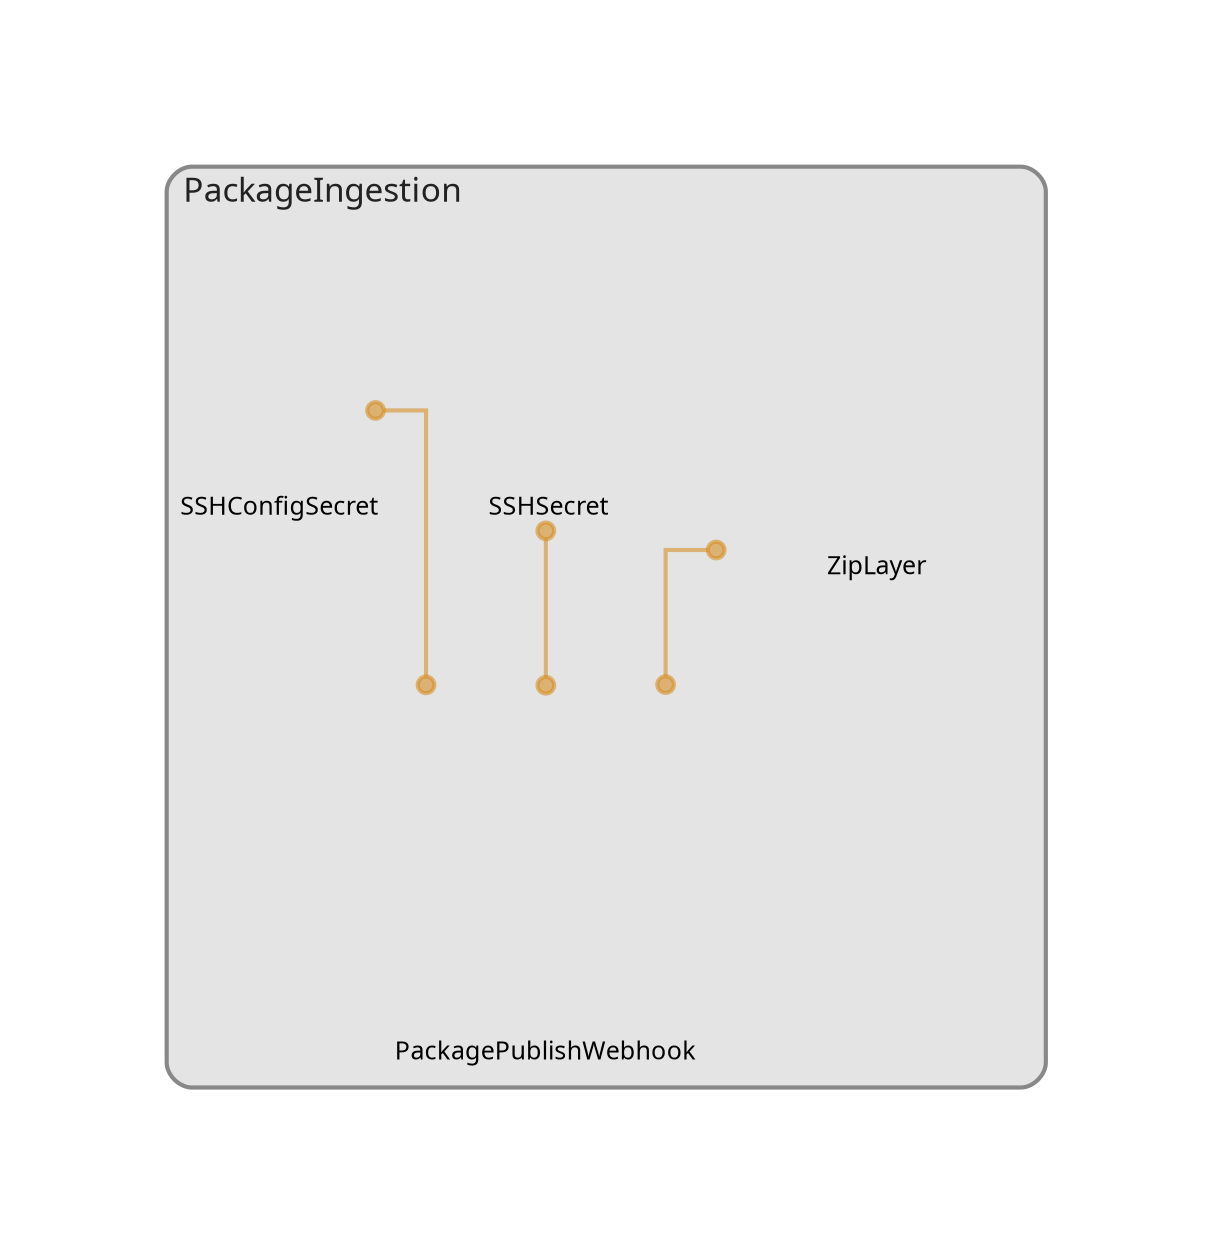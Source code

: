 digraph "Diagram" {
  splines = "ortho";
  pad = "1.0";
  nodesep = "0.60";
  ranksep = "0.75";
  fontname = "Sans-Serif";
  fontsize = "15";
  dpi = "200";
  rankdir = "BT";
  compound = "true";
  fontcolor = "#222222";
  edge [
    color = "#D5871488",
    penwidth = 2,
    arrowhead = "dot",
    arrowtail = "dot",
  ];
  node [
    shape = "box",
    style = "rounded",
    fixedsize = true,
    width = 1.7,
    height = 1.7,
    labelloc = "c",
    imagescale = true,
    fontname = "Sans-Serif",
    fontsize = 8,
    margin = 8,
  ];
  subgraph "PackageIngestion" {
    subgraph "cluster-SubGraph.PackageIngestion" {
      graph [
        label = "PackageIngestion",
        labelloc = "b",
        labeljust = "l",
        margin = "10",
        fontsize = "16",
        penwidth = "2",
        pencolor = "#888888",
        style = "filled,rounded",
        fillcolor = "#e4e4e4",
      ];
      "PackageIngestion/SSHConfigSecret" [
        label = " SSHConfigSecret",
        fontsize = 12,
        image = "/home/matt/.nvm/versions/node/v16.16.0/lib/node_modules/cdk-dia/icons/aws/Service/Arch_Security-Identity-Compliance/64/Arch_AWS-Secrets-Manager_64@5x.png",
        imagescale = "true",
        imagepos = "tc",
        penwidth = "0",
        shape = "node",
        fixedsize = "true",
        labelloc = "b",
        width = 1.2,
        height = 1.466,
      ];
      "PackageIngestion/SSHSecret" [
        label = " SSHSecret",
        fontsize = 12,
        image = "/home/matt/.nvm/versions/node/v16.16.0/lib/node_modules/cdk-dia/icons/aws/Service/Arch_Security-Identity-Compliance/64/Arch_AWS-Secrets-Manager_64@5x.png",
        imagescale = "true",
        imagepos = "tc",
        penwidth = "0",
        shape = "node",
        fixedsize = "true",
        labelloc = "b",
        width = 1.2,
        height = 1.466,
      ];
      "PackageIngestion/PackagePublishWebhook" [
        label = "\nPackagePublishWebhook",
        fontsize = 12,
        image = "/home/matt/.nvm/versions/node/v16.16.0/lib/node_modules/cdk-dia/icons/aws/Service/Arch_Compute/64/Arch_AWS-Lambda_64@5x.png",
        imagescale = "true",
        imagepos = "tc",
        penwidth = "0",
        shape = "node",
        fixedsize = "true",
        labelloc = "b",
        width = 2,
        height = 2.4819999999999998,
      ];
      "PackageIngestion/ZipLayer" [
        label = " ZipLayer",
        fontsize = 12,
        image = "/home/matt/.nvm/versions/node/v16.16.0/lib/node_modules/cdk-dia/icons/aws/Service/Arch_Compute/64/Arch_AWS-Lambda_64@5x.png",
        imagescale = "true",
        imagepos = "tc",
        penwidth = "0",
        shape = "node",
        fixedsize = "true",
        labelloc = "b",
        width = 2,
        height = 2.266,
      ];
    }
  }
  "PackageIngestion/PackagePublishWebhook" -> "PackageIngestion/SSHConfigSecret" [
    dir = "both",
  ];
  "PackageIngestion/PackagePublishWebhook" -> "PackageIngestion/SSHSecret" [
    dir = "both",
  ];
  "PackageIngestion/PackagePublishWebhook" -> "PackageIngestion/ZipLayer" [
    dir = "both",
  ];
}